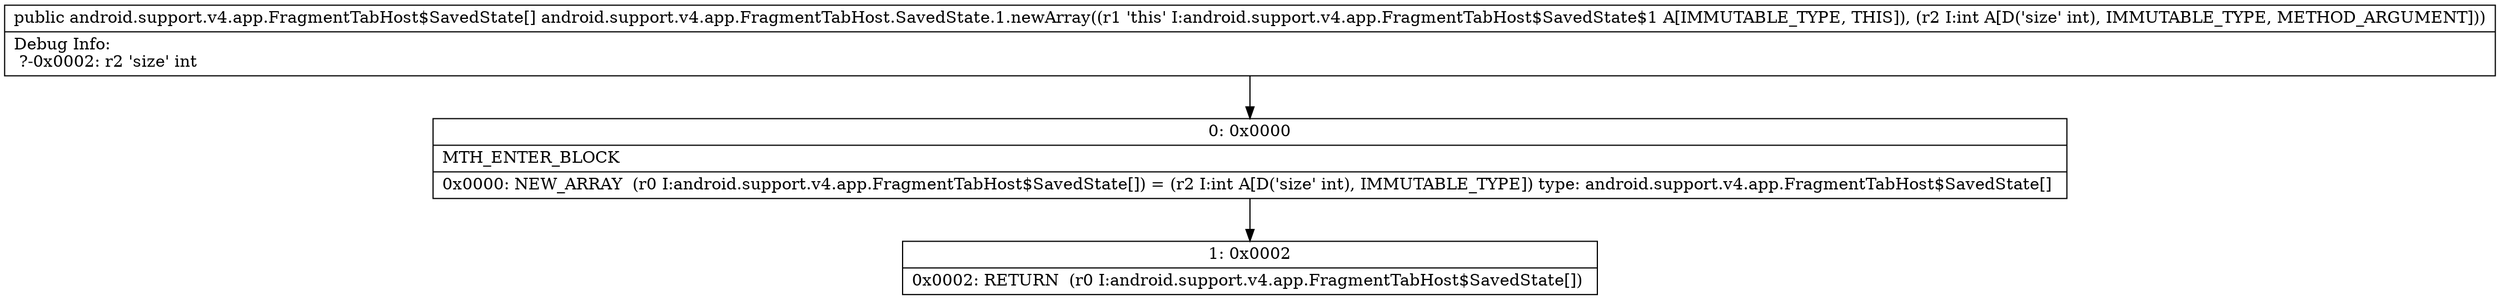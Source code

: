 digraph "CFG forandroid.support.v4.app.FragmentTabHost.SavedState.1.newArray(I)[Landroid\/support\/v4\/app\/FragmentTabHost$SavedState;" {
Node_0 [shape=record,label="{0\:\ 0x0000|MTH_ENTER_BLOCK\l|0x0000: NEW_ARRAY  (r0 I:android.support.v4.app.FragmentTabHost$SavedState[]) = (r2 I:int A[D('size' int), IMMUTABLE_TYPE]) type: android.support.v4.app.FragmentTabHost$SavedState[] \l}"];
Node_1 [shape=record,label="{1\:\ 0x0002|0x0002: RETURN  (r0 I:android.support.v4.app.FragmentTabHost$SavedState[]) \l}"];
MethodNode[shape=record,label="{public android.support.v4.app.FragmentTabHost$SavedState[] android.support.v4.app.FragmentTabHost.SavedState.1.newArray((r1 'this' I:android.support.v4.app.FragmentTabHost$SavedState$1 A[IMMUTABLE_TYPE, THIS]), (r2 I:int A[D('size' int), IMMUTABLE_TYPE, METHOD_ARGUMENT]))  | Debug Info:\l  ?\-0x0002: r2 'size' int\l}"];
MethodNode -> Node_0;
Node_0 -> Node_1;
}

